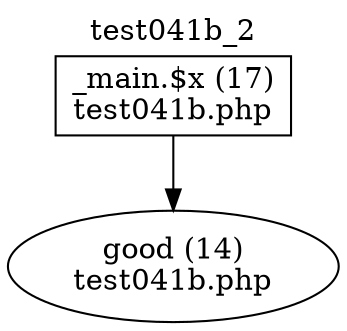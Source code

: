 digraph cfg {
  label="test041b_2";
  labelloc=t;
  n1 [shape=box, label="_main.$x (17)\ntest041b.php"];
  n2 [shape=ellipse, label="good (14)\ntest041b.php"];
  n1 -> n2;
}
